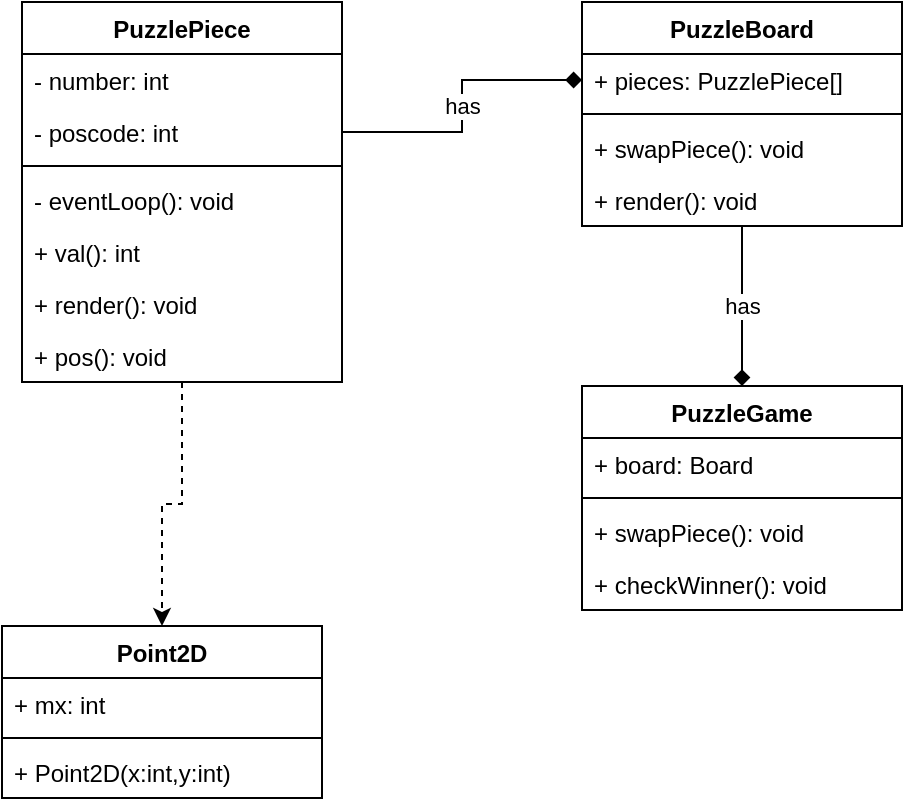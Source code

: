 <mxfile version="13.3.5" type="device"><diagram id="d4qsNwkdU9ETwcAovlGu" name="Page-1"><mxGraphModel dx="268" dy="597" grid="1" gridSize="10" guides="1" tooltips="1" connect="1" arrows="1" fold="1" page="1" pageScale="1" pageWidth="850" pageHeight="1100" math="0" shadow="0"><root><mxCell id="0"/><mxCell id="1" parent="0"/><mxCell id="Om8HeKQLKM89YELnogGr-11" value="has" style="edgeStyle=orthogonalEdgeStyle;rounded=0;orthogonalLoop=1;jettySize=auto;html=1;endArrow=diamond;endFill=1;" parent="1" source="Om8HeKQLKM89YELnogGr-6" target="Om8HeKQLKM89YELnogGr-1" edge="1"><mxGeometry relative="1" as="geometry"/></mxCell><mxCell id="Om8HeKQLKM89YELnogGr-1" value="PuzzleGame" style="swimlane;fontStyle=1;align=center;verticalAlign=top;childLayout=stackLayout;horizontal=1;startSize=26;horizontalStack=0;resizeParent=1;resizeParentMax=0;resizeLast=0;collapsible=1;marginBottom=0;" parent="1" vertex="1"><mxGeometry x="340" y="260" width="160" height="112" as="geometry"/></mxCell><mxCell id="Om8HeKQLKM89YELnogGr-5" value="+ board: Board" style="text;strokeColor=none;fillColor=none;align=left;verticalAlign=top;spacingLeft=4;spacingRight=4;overflow=hidden;rotatable=0;points=[[0,0.5],[1,0.5]];portConstraint=eastwest;" parent="Om8HeKQLKM89YELnogGr-1" vertex="1"><mxGeometry y="26" width="160" height="26" as="geometry"/></mxCell><mxCell id="Om8HeKQLKM89YELnogGr-3" value="" style="line;strokeWidth=1;fillColor=none;align=left;verticalAlign=middle;spacingTop=-1;spacingLeft=3;spacingRight=3;rotatable=0;labelPosition=right;points=[];portConstraint=eastwest;" parent="Om8HeKQLKM89YELnogGr-1" vertex="1"><mxGeometry y="52" width="160" height="8" as="geometry"/></mxCell><mxCell id="Om8HeKQLKM89YELnogGr-27" value="+ swapPiece(): void" style="text;strokeColor=none;fillColor=none;align=left;verticalAlign=top;spacingLeft=4;spacingRight=4;overflow=hidden;rotatable=0;points=[[0,0.5],[1,0.5]];portConstraint=eastwest;" parent="Om8HeKQLKM89YELnogGr-1" vertex="1"><mxGeometry y="60" width="160" height="26" as="geometry"/></mxCell><mxCell id="Om8HeKQLKM89YELnogGr-10" value="+ checkWinner(): void" style="text;strokeColor=none;fillColor=none;align=left;verticalAlign=top;spacingLeft=4;spacingRight=4;overflow=hidden;rotatable=0;points=[[0,0.5],[1,0.5]];portConstraint=eastwest;" parent="Om8HeKQLKM89YELnogGr-1" vertex="1"><mxGeometry y="86" width="160" height="26" as="geometry"/></mxCell><mxCell id="Om8HeKQLKM89YELnogGr-6" value="PuzzleBoard" style="swimlane;fontStyle=1;align=center;verticalAlign=top;childLayout=stackLayout;horizontal=1;startSize=26;horizontalStack=0;resizeParent=1;resizeParentMax=0;resizeLast=0;collapsible=1;marginBottom=0;" parent="1" vertex="1"><mxGeometry x="340" y="68" width="160" height="112" as="geometry"/></mxCell><mxCell id="Om8HeKQLKM89YELnogGr-7" value="+ pieces: PuzzlePiece[]" style="text;strokeColor=none;fillColor=none;align=left;verticalAlign=top;spacingLeft=4;spacingRight=4;overflow=hidden;rotatable=0;points=[[0,0.5],[1,0.5]];portConstraint=eastwest;" parent="Om8HeKQLKM89YELnogGr-6" vertex="1"><mxGeometry y="26" width="160" height="26" as="geometry"/></mxCell><mxCell id="Om8HeKQLKM89YELnogGr-9" value="" style="line;strokeWidth=1;fillColor=none;align=left;verticalAlign=middle;spacingTop=-1;spacingLeft=3;spacingRight=3;rotatable=0;labelPosition=right;points=[];portConstraint=eastwest;" parent="Om8HeKQLKM89YELnogGr-6" vertex="1"><mxGeometry y="52" width="160" height="8" as="geometry"/></mxCell><mxCell id="_91l90XKnPLJqbWPHQ2I-7" value="+ swapPiece(): void" style="text;strokeColor=none;fillColor=none;align=left;verticalAlign=top;spacingLeft=4;spacingRight=4;overflow=hidden;rotatable=0;points=[[0,0.5],[1,0.5]];portConstraint=eastwest;" parent="Om8HeKQLKM89YELnogGr-6" vertex="1"><mxGeometry y="60" width="160" height="26" as="geometry"/></mxCell><mxCell id="_91l90XKnPLJqbWPHQ2I-8" value="+ render(): void" style="text;strokeColor=none;fillColor=none;align=left;verticalAlign=top;spacingLeft=4;spacingRight=4;overflow=hidden;rotatable=0;points=[[0,0.5],[1,0.5]];portConstraint=eastwest;" parent="Om8HeKQLKM89YELnogGr-6" vertex="1"><mxGeometry y="86" width="160" height="26" as="geometry"/></mxCell><mxCell id="_91l90XKnPLJqbWPHQ2I-6" value="" style="edgeStyle=orthogonalEdgeStyle;rounded=0;orthogonalLoop=1;jettySize=auto;html=1;dashed=1;" parent="1" source="Om8HeKQLKM89YELnogGr-12" target="_91l90XKnPLJqbWPHQ2I-2" edge="1"><mxGeometry relative="1" as="geometry"/></mxCell><mxCell id="Om8HeKQLKM89YELnogGr-12" value="PuzzlePiece" style="swimlane;fontStyle=1;align=center;verticalAlign=top;childLayout=stackLayout;horizontal=1;startSize=26;horizontalStack=0;resizeParent=1;resizeParentMax=0;resizeLast=0;collapsible=1;marginBottom=0;" parent="1" vertex="1"><mxGeometry x="60" y="68" width="160" height="190" as="geometry"/></mxCell><mxCell id="_91l90XKnPLJqbWPHQ2I-9" value="- number: int" style="text;strokeColor=none;fillColor=none;align=left;verticalAlign=top;spacingLeft=4;spacingRight=4;overflow=hidden;rotatable=0;points=[[0,0.5],[1,0.5]];portConstraint=eastwest;" parent="Om8HeKQLKM89YELnogGr-12" vertex="1"><mxGeometry y="26" width="160" height="26" as="geometry"/></mxCell><mxCell id="Om8HeKQLKM89YELnogGr-13" value="- poscode: int" style="text;strokeColor=none;fillColor=none;align=left;verticalAlign=top;spacingLeft=4;spacingRight=4;overflow=hidden;rotatable=0;points=[[0,0.5],[1,0.5]];portConstraint=eastwest;" parent="Om8HeKQLKM89YELnogGr-12" vertex="1"><mxGeometry y="52" width="160" height="26" as="geometry"/></mxCell><mxCell id="Om8HeKQLKM89YELnogGr-15" value="" style="line;strokeWidth=1;fillColor=none;align=left;verticalAlign=middle;spacingTop=-1;spacingLeft=3;spacingRight=3;rotatable=0;labelPosition=right;points=[];portConstraint=eastwest;" parent="Om8HeKQLKM89YELnogGr-12" vertex="1"><mxGeometry y="78" width="160" height="8" as="geometry"/></mxCell><mxCell id="G1AgEQKMgeW4mVayZWvg-3" value="- eventLoop(): void" style="text;strokeColor=none;fillColor=none;align=left;verticalAlign=top;spacingLeft=4;spacingRight=4;overflow=hidden;rotatable=0;points=[[0,0.5],[1,0.5]];portConstraint=eastwest;" parent="Om8HeKQLKM89YELnogGr-12" vertex="1"><mxGeometry y="86" width="160" height="26" as="geometry"/></mxCell><mxCell id="_91l90XKnPLJqbWPHQ2I-1" value="+ val(): int" style="text;strokeColor=none;fillColor=none;align=left;verticalAlign=top;spacingLeft=4;spacingRight=4;overflow=hidden;rotatable=0;points=[[0,0.5],[1,0.5]];portConstraint=eastwest;" parent="Om8HeKQLKM89YELnogGr-12" vertex="1"><mxGeometry y="112" width="160" height="26" as="geometry"/></mxCell><mxCell id="G1AgEQKMgeW4mVayZWvg-1" value="+ render(): void" style="text;strokeColor=none;fillColor=none;align=left;verticalAlign=top;spacingLeft=4;spacingRight=4;overflow=hidden;rotatable=0;points=[[0,0.5],[1,0.5]];portConstraint=eastwest;" parent="Om8HeKQLKM89YELnogGr-12" vertex="1"><mxGeometry y="138" width="160" height="26" as="geometry"/></mxCell><mxCell id="G1AgEQKMgeW4mVayZWvg-2" value="+ pos(): void" style="text;strokeColor=none;fillColor=none;align=left;verticalAlign=top;spacingLeft=4;spacingRight=4;overflow=hidden;rotatable=0;points=[[0,0.5],[1,0.5]];portConstraint=eastwest;" parent="Om8HeKQLKM89YELnogGr-12" vertex="1"><mxGeometry y="164" width="160" height="26" as="geometry"/></mxCell><mxCell id="Om8HeKQLKM89YELnogGr-23" value="has" style="edgeStyle=orthogonalEdgeStyle;rounded=0;orthogonalLoop=1;jettySize=auto;html=1;exitX=1;exitY=0.5;exitDx=0;exitDy=0;entryX=0;entryY=0.5;entryDx=0;entryDy=0;endArrow=diamond;endFill=1;" parent="1" source="Om8HeKQLKM89YELnogGr-13" target="Om8HeKQLKM89YELnogGr-7" edge="1"><mxGeometry relative="1" as="geometry"/></mxCell><mxCell id="_91l90XKnPLJqbWPHQ2I-2" value="Point2D" style="swimlane;fontStyle=1;align=center;verticalAlign=top;childLayout=stackLayout;horizontal=1;startSize=26;horizontalStack=0;resizeParent=1;resizeParentMax=0;resizeLast=0;collapsible=1;marginBottom=0;" parent="1" vertex="1"><mxGeometry x="50" y="380" width="160" height="86" as="geometry"/></mxCell><mxCell id="_91l90XKnPLJqbWPHQ2I-3" value="+ mx: int" style="text;strokeColor=none;fillColor=none;align=left;verticalAlign=top;spacingLeft=4;spacingRight=4;overflow=hidden;rotatable=0;points=[[0,0.5],[1,0.5]];portConstraint=eastwest;" parent="_91l90XKnPLJqbWPHQ2I-2" vertex="1"><mxGeometry y="26" width="160" height="26" as="geometry"/></mxCell><mxCell id="_91l90XKnPLJqbWPHQ2I-4" value="" style="line;strokeWidth=1;fillColor=none;align=left;verticalAlign=middle;spacingTop=-1;spacingLeft=3;spacingRight=3;rotatable=0;labelPosition=right;points=[];portConstraint=eastwest;" parent="_91l90XKnPLJqbWPHQ2I-2" vertex="1"><mxGeometry y="52" width="160" height="8" as="geometry"/></mxCell><mxCell id="_91l90XKnPLJqbWPHQ2I-5" value="+ Point2D(x:int,y:int)" style="text;strokeColor=none;fillColor=none;align=left;verticalAlign=top;spacingLeft=4;spacingRight=4;overflow=hidden;rotatable=0;points=[[0,0.5],[1,0.5]];portConstraint=eastwest;" parent="_91l90XKnPLJqbWPHQ2I-2" vertex="1"><mxGeometry y="60" width="160" height="26" as="geometry"/></mxCell></root></mxGraphModel></diagram></mxfile>